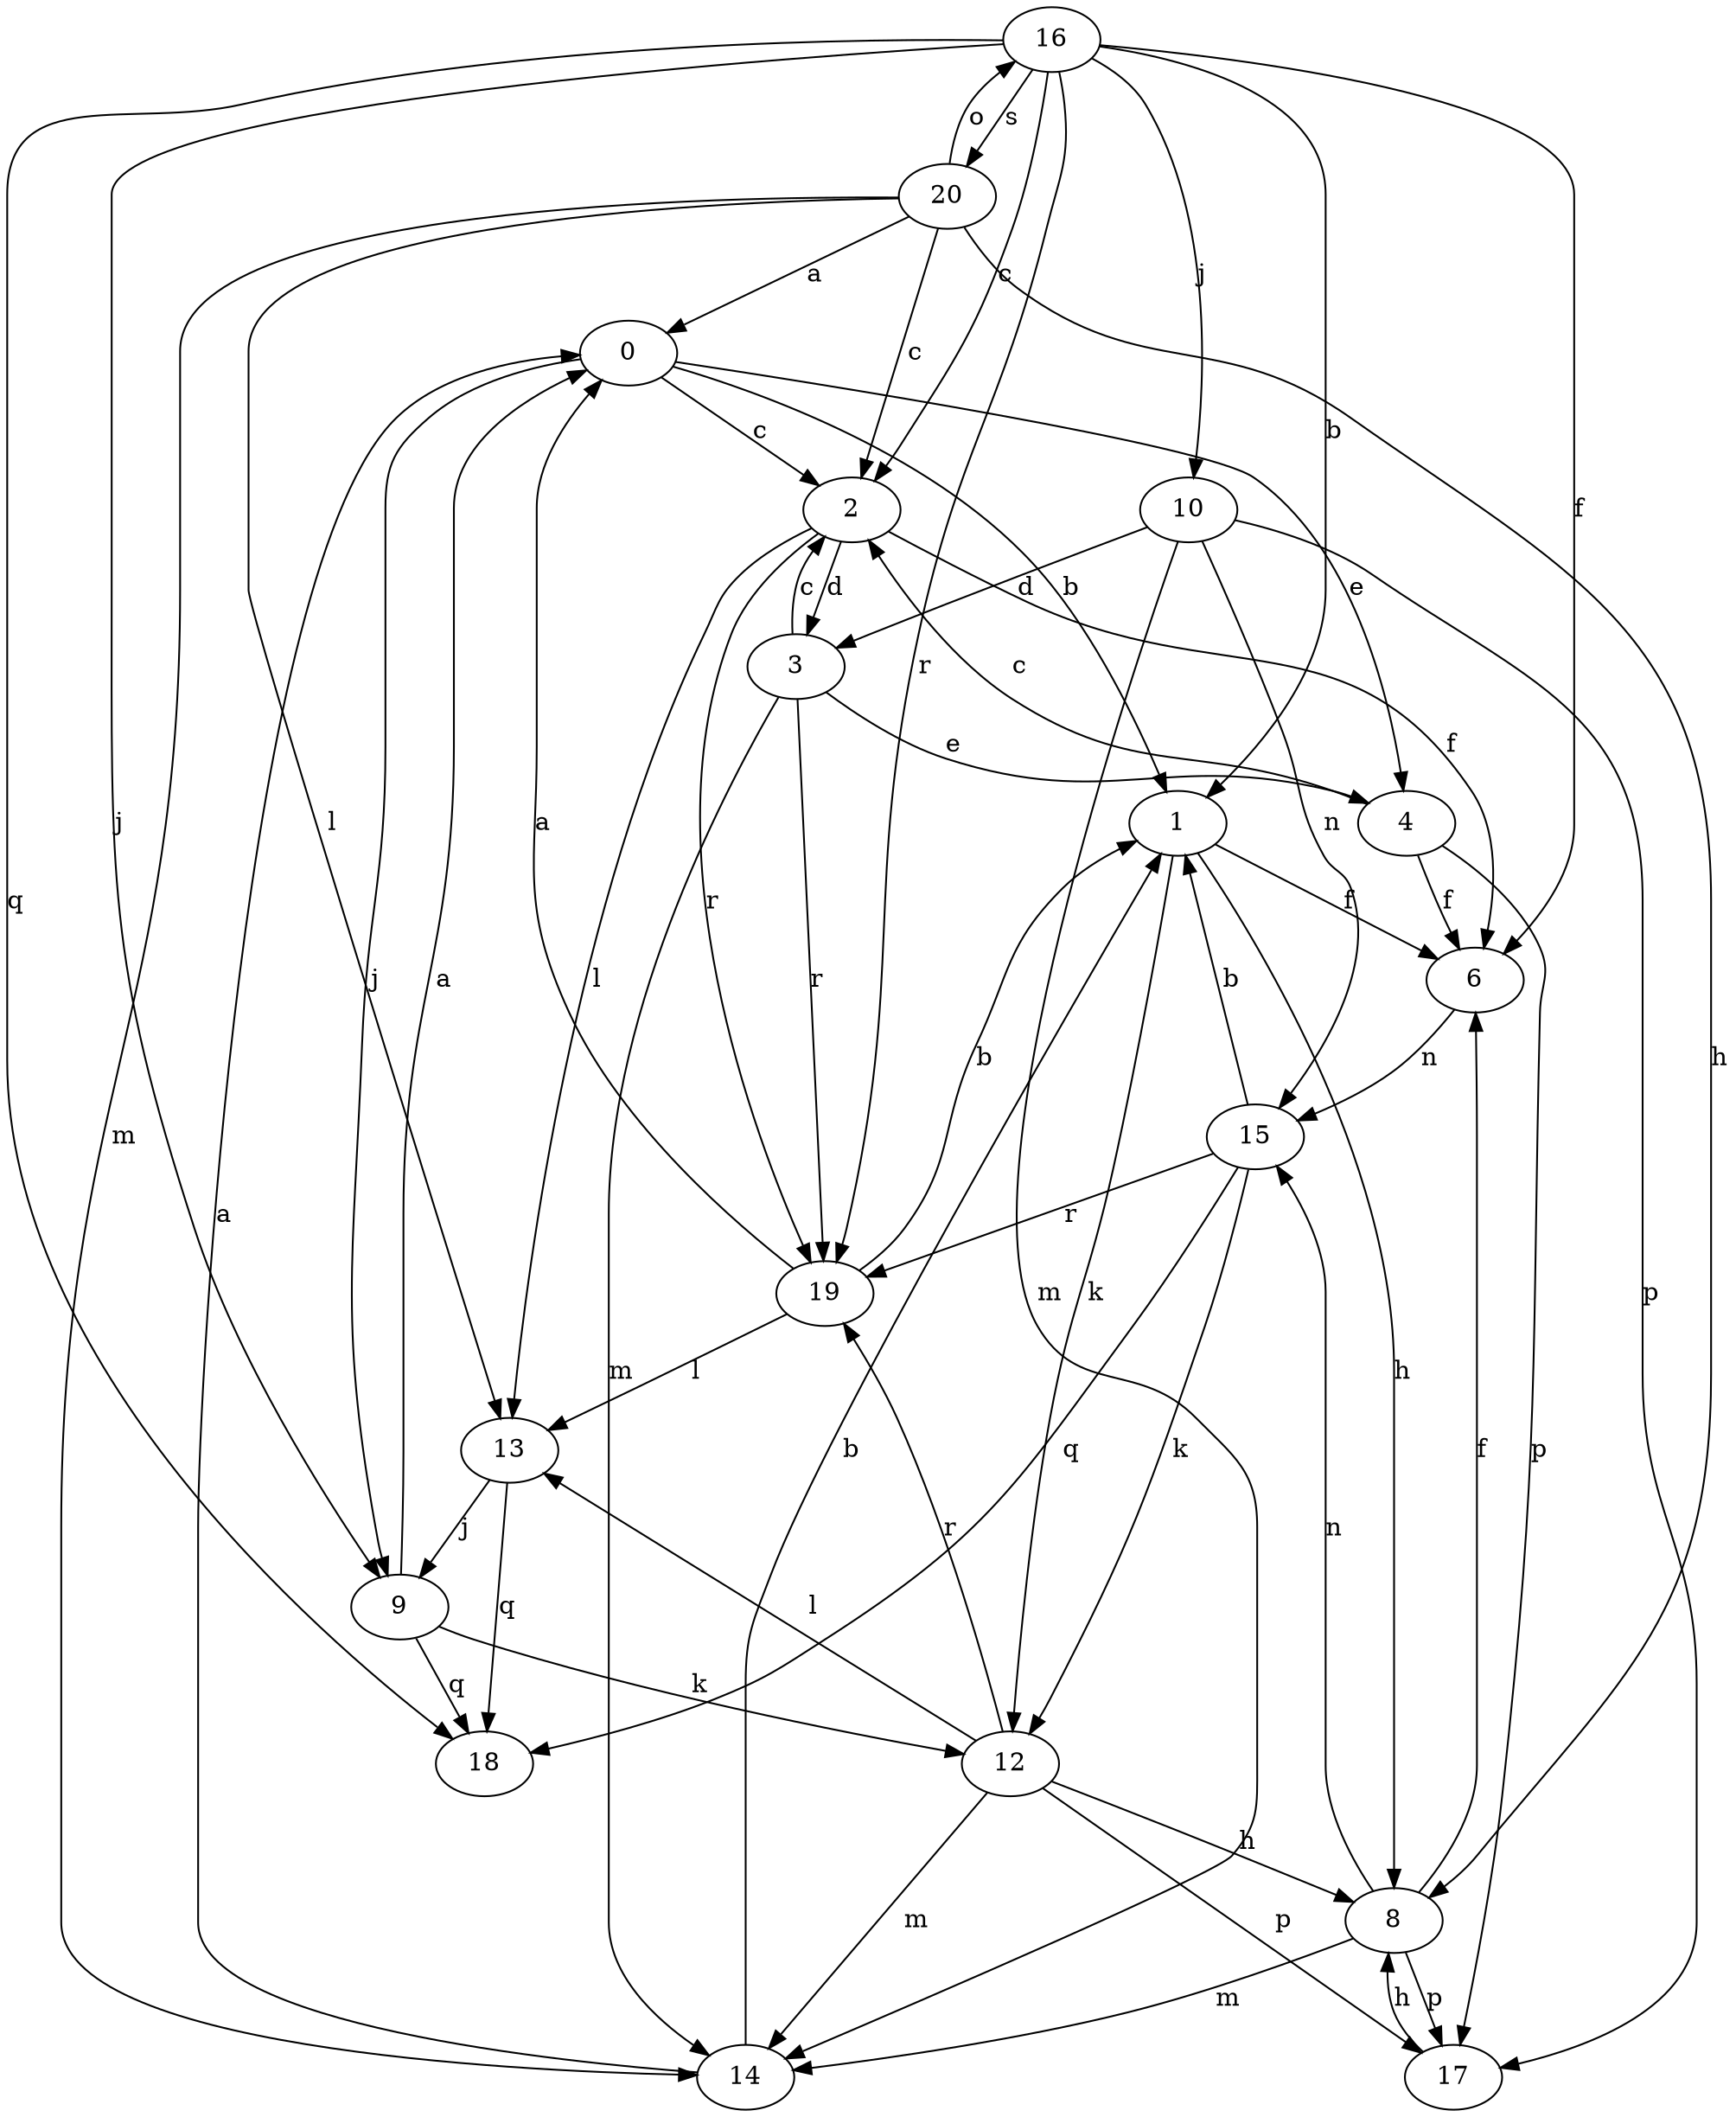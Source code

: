 strict digraph  {
0;
1;
2;
3;
4;
6;
8;
9;
10;
12;
13;
14;
15;
16;
17;
18;
19;
20;
0 -> 1  [label=b];
0 -> 2  [label=c];
0 -> 4  [label=e];
0 -> 9  [label=j];
1 -> 6  [label=f];
1 -> 8  [label=h];
1 -> 12  [label=k];
2 -> 3  [label=d];
2 -> 6  [label=f];
2 -> 13  [label=l];
2 -> 19  [label=r];
3 -> 2  [label=c];
3 -> 4  [label=e];
3 -> 14  [label=m];
3 -> 19  [label=r];
4 -> 2  [label=c];
4 -> 6  [label=f];
4 -> 17  [label=p];
6 -> 15  [label=n];
8 -> 6  [label=f];
8 -> 14  [label=m];
8 -> 15  [label=n];
8 -> 17  [label=p];
9 -> 0  [label=a];
9 -> 12  [label=k];
9 -> 18  [label=q];
10 -> 3  [label=d];
10 -> 14  [label=m];
10 -> 15  [label=n];
10 -> 17  [label=p];
12 -> 8  [label=h];
12 -> 13  [label=l];
12 -> 14  [label=m];
12 -> 17  [label=p];
12 -> 19  [label=r];
13 -> 9  [label=j];
13 -> 18  [label=q];
14 -> 0  [label=a];
14 -> 1  [label=b];
15 -> 1  [label=b];
15 -> 12  [label=k];
15 -> 18  [label=q];
15 -> 19  [label=r];
16 -> 1  [label=b];
16 -> 2  [label=c];
16 -> 6  [label=f];
16 -> 9  [label=j];
16 -> 10  [label=j];
16 -> 18  [label=q];
16 -> 19  [label=r];
16 -> 20  [label=s];
17 -> 8  [label=h];
19 -> 0  [label=a];
19 -> 1  [label=b];
19 -> 13  [label=l];
20 -> 0  [label=a];
20 -> 2  [label=c];
20 -> 8  [label=h];
20 -> 13  [label=l];
20 -> 14  [label=m];
20 -> 16  [label=o];
}
